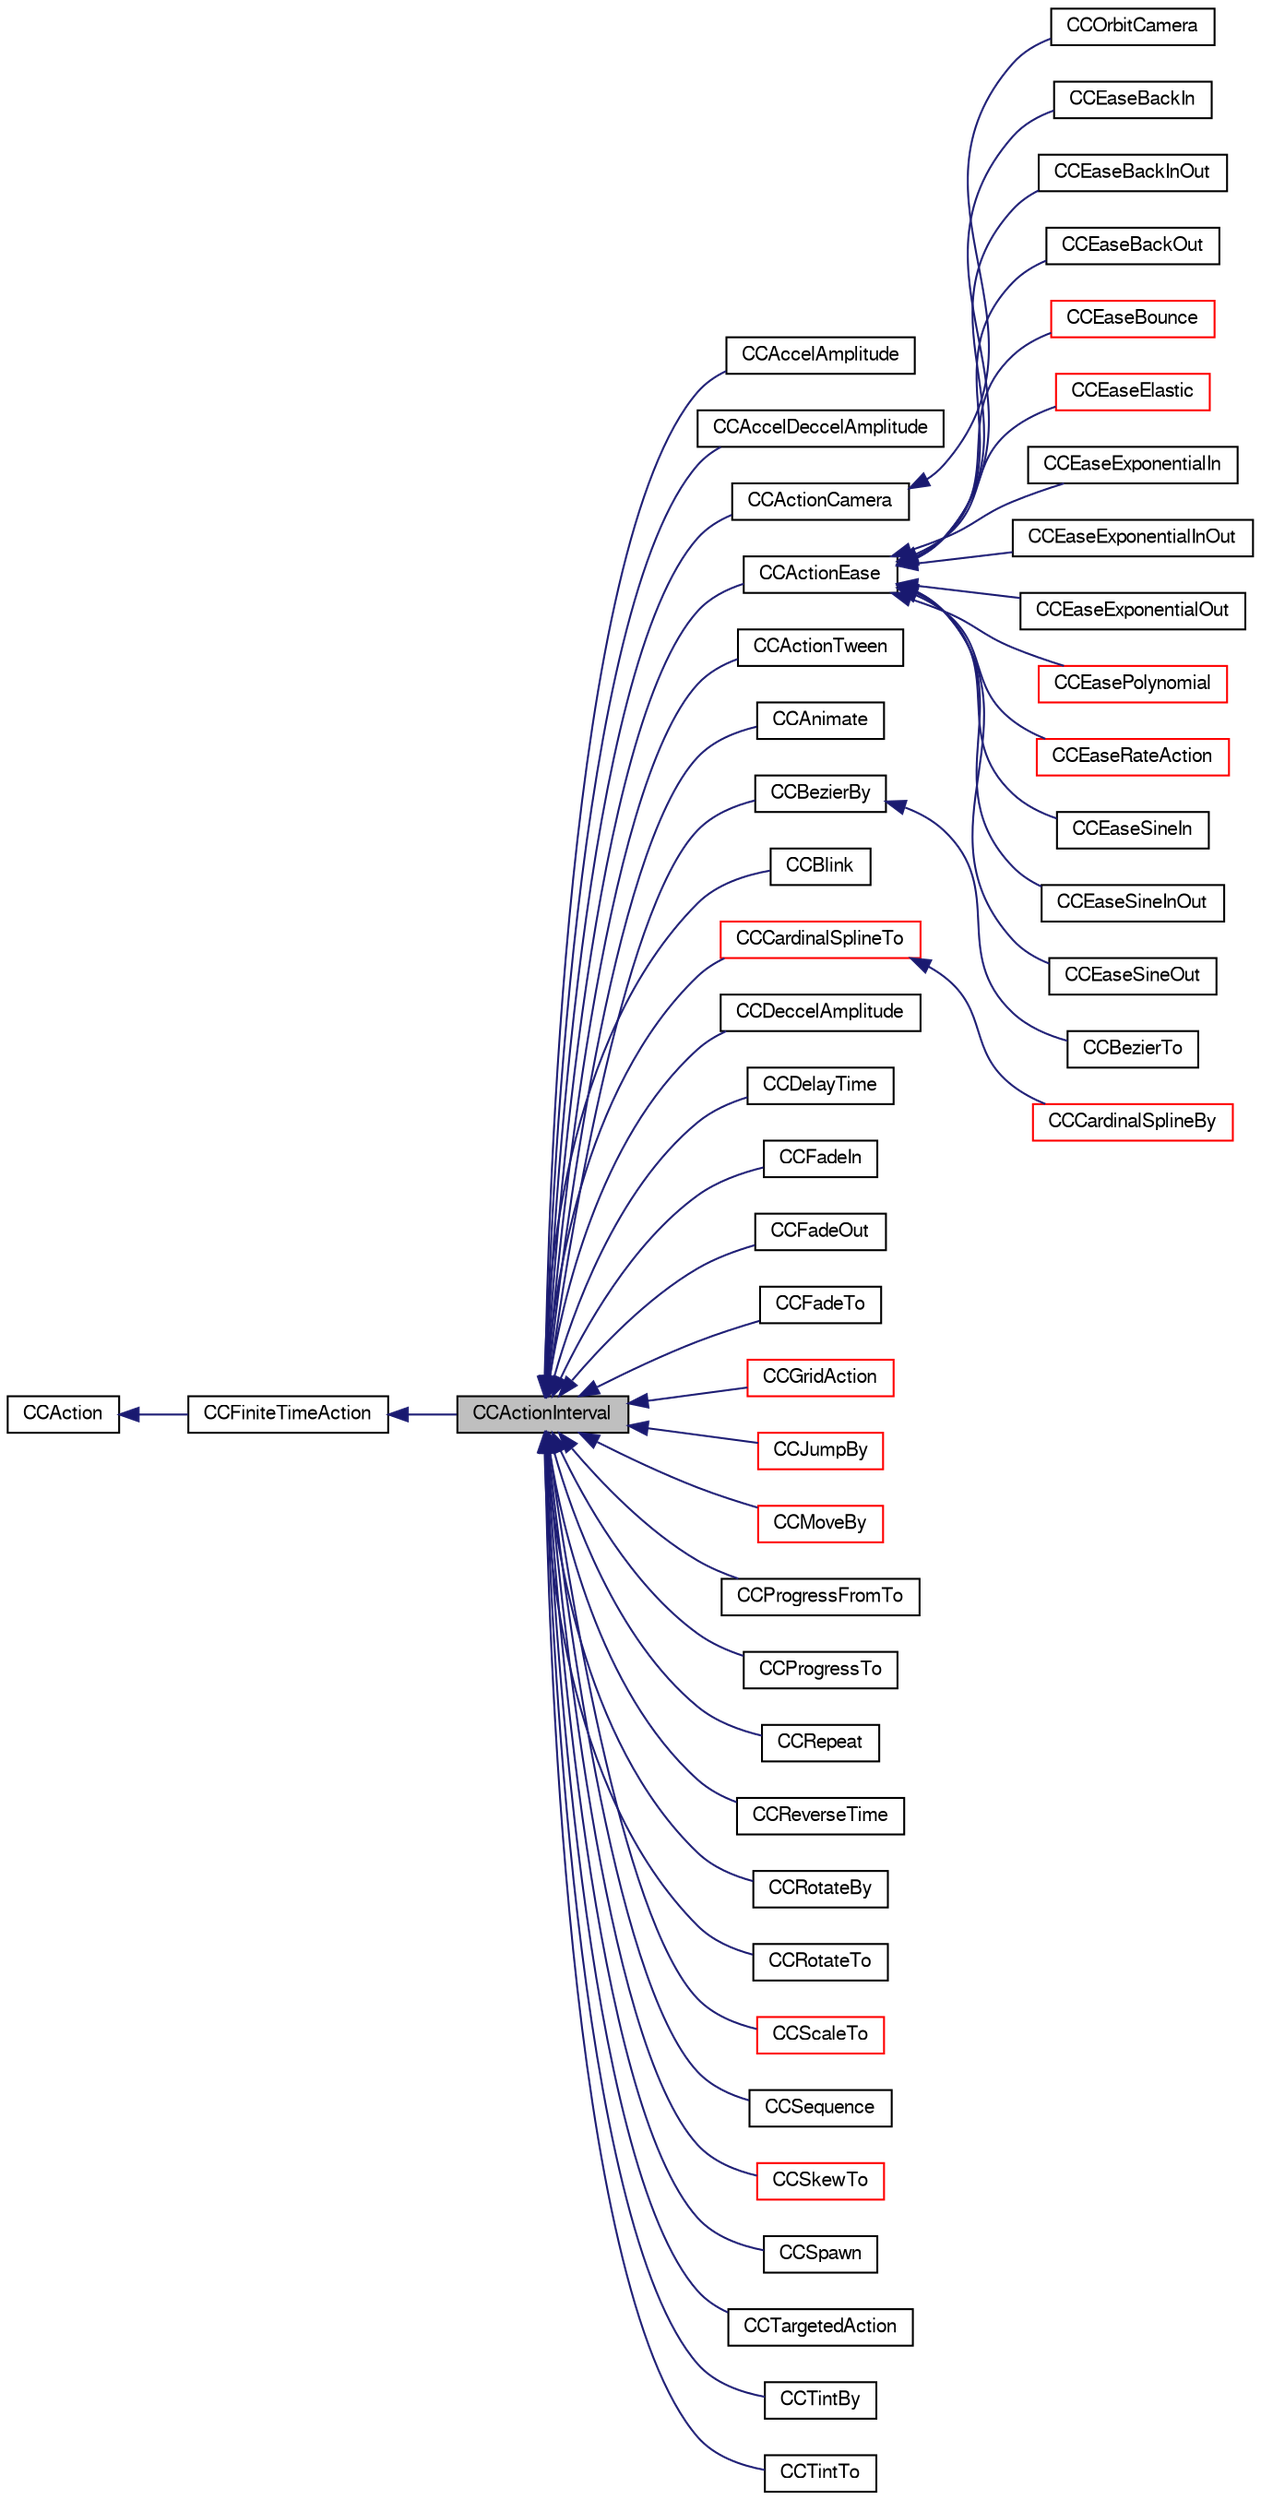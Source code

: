 digraph G
{
  bgcolor="transparent";
  edge [fontname="FreeSans",fontsize="10",labelfontname="FreeSans",labelfontsize="10"];
  node [fontname="FreeSans",fontsize="10",shape=record];
  rankdir="LR";
  Node1 [label="CCActionInterval",height=0.2,width=0.4,color="black", fillcolor="grey75", style="filled" fontcolor="black"];
  Node2 -> Node1 [dir="back",color="midnightblue",fontsize="10",style="solid",fontname="FreeSans"];
  Node2 [label="CCFiniteTimeAction",height=0.2,width=0.4,color="black",URL="$interface_c_c_finite_time_action.html"];
  Node3 -> Node2 [dir="back",color="midnightblue",fontsize="10",style="solid",fontname="FreeSans"];
  Node3 [label="CCAction",height=0.2,width=0.4,color="black",URL="$interface_c_c_action.html"];
  Node1 -> Node4 [dir="back",color="midnightblue",fontsize="10",style="solid",fontname="FreeSans"];
  Node4 [label="CCAccelAmplitude",height=0.2,width=0.4,color="black",URL="$interface_c_c_accel_amplitude.html"];
  Node1 -> Node5 [dir="back",color="midnightblue",fontsize="10",style="solid",fontname="FreeSans"];
  Node5 [label="CCAccelDeccelAmplitude",height=0.2,width=0.4,color="black",URL="$interface_c_c_accel_deccel_amplitude.html"];
  Node1 -> Node6 [dir="back",color="midnightblue",fontsize="10",style="solid",fontname="FreeSans"];
  Node6 [label="CCActionCamera",height=0.2,width=0.4,color="black",URL="$interface_c_c_action_camera.html"];
  Node6 -> Node7 [dir="back",color="midnightblue",fontsize="10",style="solid",fontname="FreeSans"];
  Node7 [label="CCOrbitCamera",height=0.2,width=0.4,color="black",URL="$interface_c_c_orbit_camera.html"];
  Node1 -> Node8 [dir="back",color="midnightblue",fontsize="10",style="solid",fontname="FreeSans"];
  Node8 [label="CCActionEase",height=0.2,width=0.4,color="black",URL="$interface_c_c_action_ease.html"];
  Node8 -> Node9 [dir="back",color="midnightblue",fontsize="10",style="solid",fontname="FreeSans"];
  Node9 [label="CCEaseBackIn",height=0.2,width=0.4,color="black",URL="$interface_c_c_ease_back_in.html"];
  Node8 -> Node10 [dir="back",color="midnightblue",fontsize="10",style="solid",fontname="FreeSans"];
  Node10 [label="CCEaseBackInOut",height=0.2,width=0.4,color="black",URL="$interface_c_c_ease_back_in_out.html"];
  Node8 -> Node11 [dir="back",color="midnightblue",fontsize="10",style="solid",fontname="FreeSans"];
  Node11 [label="CCEaseBackOut",height=0.2,width=0.4,color="black",URL="$interface_c_c_ease_back_out.html"];
  Node8 -> Node12 [dir="back",color="midnightblue",fontsize="10",style="solid",fontname="FreeSans"];
  Node12 [label="CCEaseBounce",height=0.2,width=0.4,color="red",URL="$interface_c_c_ease_bounce.html"];
  Node8 -> Node13 [dir="back",color="midnightblue",fontsize="10",style="solid",fontname="FreeSans"];
  Node13 [label="CCEaseElastic",height=0.2,width=0.4,color="red",URL="$interface_c_c_ease_elastic.html"];
  Node8 -> Node14 [dir="back",color="midnightblue",fontsize="10",style="solid",fontname="FreeSans"];
  Node14 [label="CCEaseExponentialIn",height=0.2,width=0.4,color="black",URL="$interface_c_c_ease_exponential_in.html"];
  Node8 -> Node15 [dir="back",color="midnightblue",fontsize="10",style="solid",fontname="FreeSans"];
  Node15 [label="CCEaseExponentialInOut",height=0.2,width=0.4,color="black",URL="$interface_c_c_ease_exponential_in_out.html"];
  Node8 -> Node16 [dir="back",color="midnightblue",fontsize="10",style="solid",fontname="FreeSans"];
  Node16 [label="CCEaseExponentialOut",height=0.2,width=0.4,color="black",URL="$interface_c_c_ease_exponential_out.html"];
  Node8 -> Node17 [dir="back",color="midnightblue",fontsize="10",style="solid",fontname="FreeSans"];
  Node17 [label="CCEasePolynomial",height=0.2,width=0.4,color="red",URL="$interface_c_c_ease_polynomial.html"];
  Node8 -> Node18 [dir="back",color="midnightblue",fontsize="10",style="solid",fontname="FreeSans"];
  Node18 [label="CCEaseRateAction",height=0.2,width=0.4,color="red",URL="$interface_c_c_ease_rate_action.html"];
  Node8 -> Node19 [dir="back",color="midnightblue",fontsize="10",style="solid",fontname="FreeSans"];
  Node19 [label="CCEaseSineIn",height=0.2,width=0.4,color="black",URL="$interface_c_c_ease_sine_in.html"];
  Node8 -> Node20 [dir="back",color="midnightblue",fontsize="10",style="solid",fontname="FreeSans"];
  Node20 [label="CCEaseSineInOut",height=0.2,width=0.4,color="black",URL="$interface_c_c_ease_sine_in_out.html"];
  Node8 -> Node21 [dir="back",color="midnightblue",fontsize="10",style="solid",fontname="FreeSans"];
  Node21 [label="CCEaseSineOut",height=0.2,width=0.4,color="black",URL="$interface_c_c_ease_sine_out.html"];
  Node1 -> Node22 [dir="back",color="midnightblue",fontsize="10",style="solid",fontname="FreeSans"];
  Node22 [label="CCActionTween",height=0.2,width=0.4,color="black",URL="$interface_c_c_action_tween.html"];
  Node1 -> Node23 [dir="back",color="midnightblue",fontsize="10",style="solid",fontname="FreeSans"];
  Node23 [label="CCAnimate",height=0.2,width=0.4,color="black",URL="$interface_c_c_animate.html"];
  Node1 -> Node24 [dir="back",color="midnightblue",fontsize="10",style="solid",fontname="FreeSans"];
  Node24 [label="CCBezierBy",height=0.2,width=0.4,color="black",URL="$interface_c_c_bezier_by.html"];
  Node24 -> Node25 [dir="back",color="midnightblue",fontsize="10",style="solid",fontname="FreeSans"];
  Node25 [label="CCBezierTo",height=0.2,width=0.4,color="black",URL="$interface_c_c_bezier_to.html"];
  Node1 -> Node26 [dir="back",color="midnightblue",fontsize="10",style="solid",fontname="FreeSans"];
  Node26 [label="CCBlink",height=0.2,width=0.4,color="black",URL="$interface_c_c_blink.html"];
  Node1 -> Node27 [dir="back",color="midnightblue",fontsize="10",style="solid",fontname="FreeSans"];
  Node27 [label="CCCardinalSplineTo",height=0.2,width=0.4,color="red",URL="$interface_c_c_cardinal_spline_to.html"];
  Node27 -> Node28 [dir="back",color="midnightblue",fontsize="10",style="solid",fontname="FreeSans"];
  Node28 [label="CCCardinalSplineBy",height=0.2,width=0.4,color="red",URL="$interface_c_c_cardinal_spline_by.html"];
  Node1 -> Node29 [dir="back",color="midnightblue",fontsize="10",style="solid",fontname="FreeSans"];
  Node29 [label="CCDeccelAmplitude",height=0.2,width=0.4,color="black",URL="$interface_c_c_deccel_amplitude.html"];
  Node1 -> Node30 [dir="back",color="midnightblue",fontsize="10",style="solid",fontname="FreeSans"];
  Node30 [label="CCDelayTime",height=0.2,width=0.4,color="black",URL="$interface_c_c_delay_time.html"];
  Node1 -> Node31 [dir="back",color="midnightblue",fontsize="10",style="solid",fontname="FreeSans"];
  Node31 [label="CCFadeIn",height=0.2,width=0.4,color="black",URL="$interface_c_c_fade_in.html"];
  Node1 -> Node32 [dir="back",color="midnightblue",fontsize="10",style="solid",fontname="FreeSans"];
  Node32 [label="CCFadeOut",height=0.2,width=0.4,color="black",URL="$interface_c_c_fade_out.html"];
  Node1 -> Node33 [dir="back",color="midnightblue",fontsize="10",style="solid",fontname="FreeSans"];
  Node33 [label="CCFadeTo",height=0.2,width=0.4,color="black",URL="$interface_c_c_fade_to.html"];
  Node1 -> Node34 [dir="back",color="midnightblue",fontsize="10",style="solid",fontname="FreeSans"];
  Node34 [label="CCGridAction",height=0.2,width=0.4,color="red",URL="$interface_c_c_grid_action.html"];
  Node1 -> Node35 [dir="back",color="midnightblue",fontsize="10",style="solid",fontname="FreeSans"];
  Node35 [label="CCJumpBy",height=0.2,width=0.4,color="red",URL="$interface_c_c_jump_by.html"];
  Node1 -> Node36 [dir="back",color="midnightblue",fontsize="10",style="solid",fontname="FreeSans"];
  Node36 [label="CCMoveBy",height=0.2,width=0.4,color="red",URL="$interface_c_c_move_by.html"];
  Node1 -> Node37 [dir="back",color="midnightblue",fontsize="10",style="solid",fontname="FreeSans"];
  Node37 [label="CCProgressFromTo",height=0.2,width=0.4,color="black",URL="$interface_c_c_progress_from_to.html"];
  Node1 -> Node38 [dir="back",color="midnightblue",fontsize="10",style="solid",fontname="FreeSans"];
  Node38 [label="CCProgressTo",height=0.2,width=0.4,color="black",URL="$interface_c_c_progress_to.html"];
  Node1 -> Node39 [dir="back",color="midnightblue",fontsize="10",style="solid",fontname="FreeSans"];
  Node39 [label="CCRepeat",height=0.2,width=0.4,color="black",URL="$interface_c_c_repeat.html"];
  Node1 -> Node40 [dir="back",color="midnightblue",fontsize="10",style="solid",fontname="FreeSans"];
  Node40 [label="CCReverseTime",height=0.2,width=0.4,color="black",URL="$interface_c_c_reverse_time.html"];
  Node1 -> Node41 [dir="back",color="midnightblue",fontsize="10",style="solid",fontname="FreeSans"];
  Node41 [label="CCRotateBy",height=0.2,width=0.4,color="black",URL="$interface_c_c_rotate_by.html"];
  Node1 -> Node42 [dir="back",color="midnightblue",fontsize="10",style="solid",fontname="FreeSans"];
  Node42 [label="CCRotateTo",height=0.2,width=0.4,color="black",URL="$interface_c_c_rotate_to.html"];
  Node1 -> Node43 [dir="back",color="midnightblue",fontsize="10",style="solid",fontname="FreeSans"];
  Node43 [label="CCScaleTo",height=0.2,width=0.4,color="red",URL="$interface_c_c_scale_to.html"];
  Node1 -> Node44 [dir="back",color="midnightblue",fontsize="10",style="solid",fontname="FreeSans"];
  Node44 [label="CCSequence",height=0.2,width=0.4,color="black",URL="$interface_c_c_sequence.html"];
  Node1 -> Node45 [dir="back",color="midnightblue",fontsize="10",style="solid",fontname="FreeSans"];
  Node45 [label="CCSkewTo",height=0.2,width=0.4,color="red",URL="$interface_c_c_skew_to.html"];
  Node1 -> Node46 [dir="back",color="midnightblue",fontsize="10",style="solid",fontname="FreeSans"];
  Node46 [label="CCSpawn",height=0.2,width=0.4,color="black",URL="$interface_c_c_spawn.html"];
  Node1 -> Node47 [dir="back",color="midnightblue",fontsize="10",style="solid",fontname="FreeSans"];
  Node47 [label="CCTargetedAction",height=0.2,width=0.4,color="black",URL="$interface_c_c_targeted_action.html"];
  Node1 -> Node48 [dir="back",color="midnightblue",fontsize="10",style="solid",fontname="FreeSans"];
  Node48 [label="CCTintBy",height=0.2,width=0.4,color="black",URL="$interface_c_c_tint_by.html"];
  Node1 -> Node49 [dir="back",color="midnightblue",fontsize="10",style="solid",fontname="FreeSans"];
  Node49 [label="CCTintTo",height=0.2,width=0.4,color="black",URL="$interface_c_c_tint_to.html"];
}
